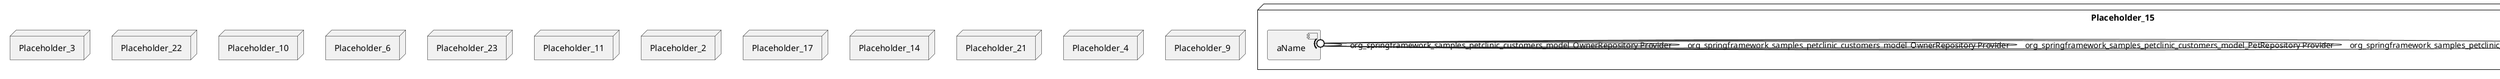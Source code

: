 @startuml
skinparam fixCircleLabelOverlapping true
node Placeholder_15 {
[aName] [[spring-petclinic-spring-petclinic-microservices.system#_yAXWV7tpEe6ekK0jHnqv9w]]
}
node Placeholder_3 {
[aName] [[spring-petclinic-spring-petclinic-microservices.system#_yAXWV7tpEe6ekK0jHnqv9w]]
}
node Placeholder_22 {
[aName] [[spring-petclinic-spring-petclinic-microservices.system#_yAXWV7tpEe6ekK0jHnqv9w]]
}
node Placeholder_10 {
[aName] [[spring-petclinic-spring-petclinic-microservices.system#_yAXWV7tpEe6ekK0jHnqv9w]]
}
node Placeholder_6 {
[aName] [[spring-petclinic-spring-petclinic-microservices.system#_yAXWV7tpEe6ekK0jHnqv9w]]
}
node Placeholder_23 {
[aName] [[spring-petclinic-spring-petclinic-microservices.system#_yAXWV7tpEe6ekK0jHnqv9w]]
}
node Placeholder_11 {
[aName] [[spring-petclinic-spring-petclinic-microservices.system#_yAXWV7tpEe6ekK0jHnqv9w]]
}
node Placeholder_2 {
[aName] [[spring-petclinic-spring-petclinic-microservices.system#_yAXWV7tpEe6ekK0jHnqv9w]]
}
node Placeholder_17 {
[aName] [[spring-petclinic-spring-petclinic-microservices.system#_yAXWV7tpEe6ekK0jHnqv9w]]
}
node Placeholder_14 {
[aName] [[spring-petclinic-spring-petclinic-microservices.system#_yAXWV7tpEe6ekK0jHnqv9w]]
}
node Placeholder_21 {
[aName] [[spring-petclinic-spring-petclinic-microservices.system#_yAXWV7tpEe6ekK0jHnqv9w]]
}
node Placeholder_4 {
[aName] [[spring-petclinic-spring-petclinic-microservices.system#_yAXWV7tpEe6ekK0jHnqv9w]]
}
node Placeholder_9 {
[aName] [[spring-petclinic-spring-petclinic-microservices.system#_yAXWV7tpEe6ekK0jHnqv9w]]
}
[aName] -(0- [aName] : org_springframework_samples_petclinic_customers_model_OwnerRepository Provider
[aName] -(0- [aName] : org_springframework_samples_petclinic_customers_model_OwnerRepository Provider
[aName] -(0- [aName] : org_springframework_samples_petclinic_customers_model_PetRepository Provider
[aName] -(0- [aName] : org_springframework_samples_petclinic_vets_model_VetRepository Provider
[aName] -(0- [aName] : org_springframework_samples_petclinic_visits_model_VisitRepository Provider

@enduml
